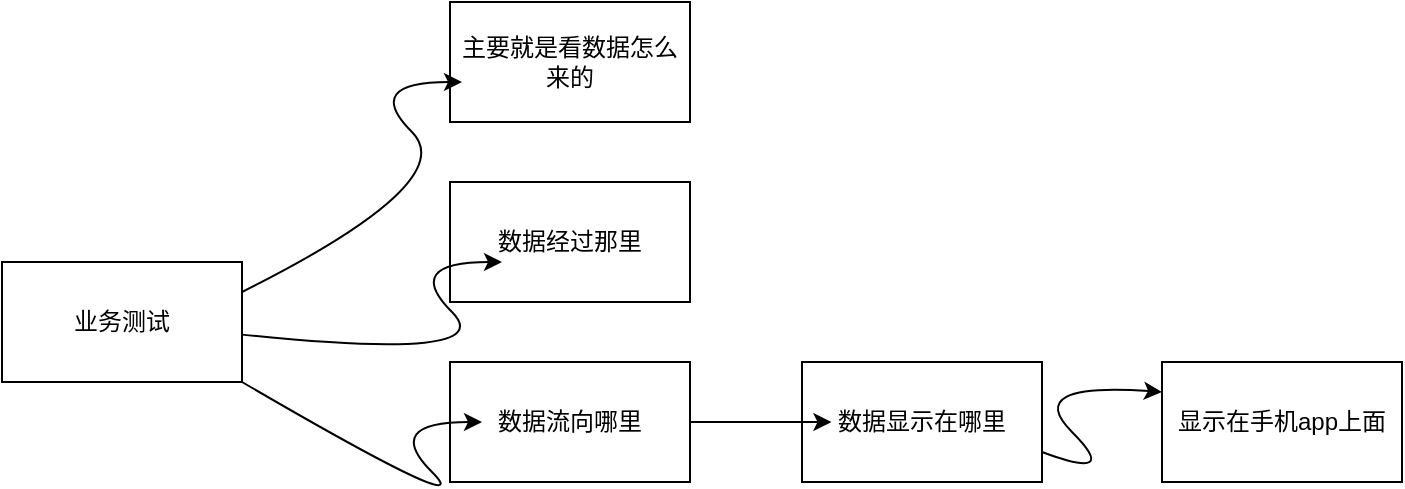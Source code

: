 <mxfile version="20.2.5" type="github">
  <diagram id="xwHbyZrwD9YDTguIqkBL" name="第 1 页">
    <mxGraphModel dx="946" dy="511" grid="1" gridSize="10" guides="1" tooltips="1" connect="1" arrows="1" fold="1" page="1" pageScale="1" pageWidth="827" pageHeight="1169" math="0" shadow="0">
      <root>
        <mxCell id="0" />
        <mxCell id="1" parent="0" />
        <mxCell id="RCUfTbWuSHH-EDDCtCbD-1" value="业务测试" style="rounded=0;whiteSpace=wrap;html=1;" vertex="1" parent="1">
          <mxGeometry x="70" y="200" width="120" height="60" as="geometry" />
        </mxCell>
        <mxCell id="RCUfTbWuSHH-EDDCtCbD-2" value="主要就是看数据怎么来的" style="rounded=0;whiteSpace=wrap;html=1;" vertex="1" parent="1">
          <mxGeometry x="294" y="70" width="120" height="60" as="geometry" />
        </mxCell>
        <mxCell id="RCUfTbWuSHH-EDDCtCbD-3" value="数据经过那里" style="rounded=0;whiteSpace=wrap;html=1;" vertex="1" parent="1">
          <mxGeometry x="294" y="160" width="120" height="60" as="geometry" />
        </mxCell>
        <mxCell id="RCUfTbWuSHH-EDDCtCbD-4" value="数据流向哪里" style="rounded=0;whiteSpace=wrap;html=1;" vertex="1" parent="1">
          <mxGeometry x="294" y="250" width="120" height="60" as="geometry" />
        </mxCell>
        <mxCell id="RCUfTbWuSHH-EDDCtCbD-5" value="数据显示在哪里" style="rounded=0;whiteSpace=wrap;html=1;" vertex="1" parent="1">
          <mxGeometry x="470" y="250" width="120" height="60" as="geometry" />
        </mxCell>
        <mxCell id="RCUfTbWuSHH-EDDCtCbD-6" value="显示在手机app上面" style="rounded=0;whiteSpace=wrap;html=1;" vertex="1" parent="1">
          <mxGeometry x="650" y="250" width="120" height="60" as="geometry" />
        </mxCell>
        <mxCell id="RCUfTbWuSHH-EDDCtCbD-7" value="" style="curved=1;endArrow=classic;html=1;rounded=0;exitX=1;exitY=0.25;exitDx=0;exitDy=0;" edge="1" parent="1" source="RCUfTbWuSHH-EDDCtCbD-1">
          <mxGeometry width="50" height="50" relative="1" as="geometry">
            <mxPoint x="250" y="160" as="sourcePoint" />
            <mxPoint x="300" y="110" as="targetPoint" />
            <Array as="points">
              <mxPoint x="300" y="160" />
              <mxPoint x="250" y="110" />
            </Array>
          </mxGeometry>
        </mxCell>
        <mxCell id="RCUfTbWuSHH-EDDCtCbD-8" value="" style="curved=1;endArrow=classic;html=1;rounded=0;" edge="1" parent="1" source="RCUfTbWuSHH-EDDCtCbD-1">
          <mxGeometry width="50" height="50" relative="1" as="geometry">
            <mxPoint x="270" y="250" as="sourcePoint" />
            <mxPoint x="320" y="200" as="targetPoint" />
            <Array as="points">
              <mxPoint x="320" y="250" />
              <mxPoint x="270" y="200" />
            </Array>
          </mxGeometry>
        </mxCell>
        <mxCell id="RCUfTbWuSHH-EDDCtCbD-9" value="" style="curved=1;endArrow=classic;html=1;rounded=0;exitX=1;exitY=1;exitDx=0;exitDy=0;" edge="1" parent="1" source="RCUfTbWuSHH-EDDCtCbD-1">
          <mxGeometry width="50" height="50" relative="1" as="geometry">
            <mxPoint x="260" y="330" as="sourcePoint" />
            <mxPoint x="310" y="280" as="targetPoint" />
            <Array as="points">
              <mxPoint x="310" y="330" />
              <mxPoint x="260" y="280" />
            </Array>
          </mxGeometry>
        </mxCell>
        <mxCell id="RCUfTbWuSHH-EDDCtCbD-10" value="" style="curved=1;endArrow=classic;html=1;rounded=0;" edge="1" parent="1" source="RCUfTbWuSHH-EDDCtCbD-4">
          <mxGeometry width="50" height="50" relative="1" as="geometry">
            <mxPoint x="414" y="330" as="sourcePoint" />
            <mxPoint x="484.711" y="280" as="targetPoint" />
          </mxGeometry>
        </mxCell>
        <mxCell id="RCUfTbWuSHH-EDDCtCbD-11" value="" style="curved=1;endArrow=classic;html=1;rounded=0;exitX=1;exitY=0.75;exitDx=0;exitDy=0;entryX=0;entryY=0.25;entryDx=0;entryDy=0;" edge="1" parent="1" source="RCUfTbWuSHH-EDDCtCbD-5" target="RCUfTbWuSHH-EDDCtCbD-6">
          <mxGeometry width="50" height="50" relative="1" as="geometry">
            <mxPoint x="580" y="310" as="sourcePoint" />
            <mxPoint x="630" y="260" as="targetPoint" />
            <Array as="points">
              <mxPoint x="630" y="310" />
              <mxPoint x="580" y="260" />
            </Array>
          </mxGeometry>
        </mxCell>
      </root>
    </mxGraphModel>
  </diagram>
</mxfile>
